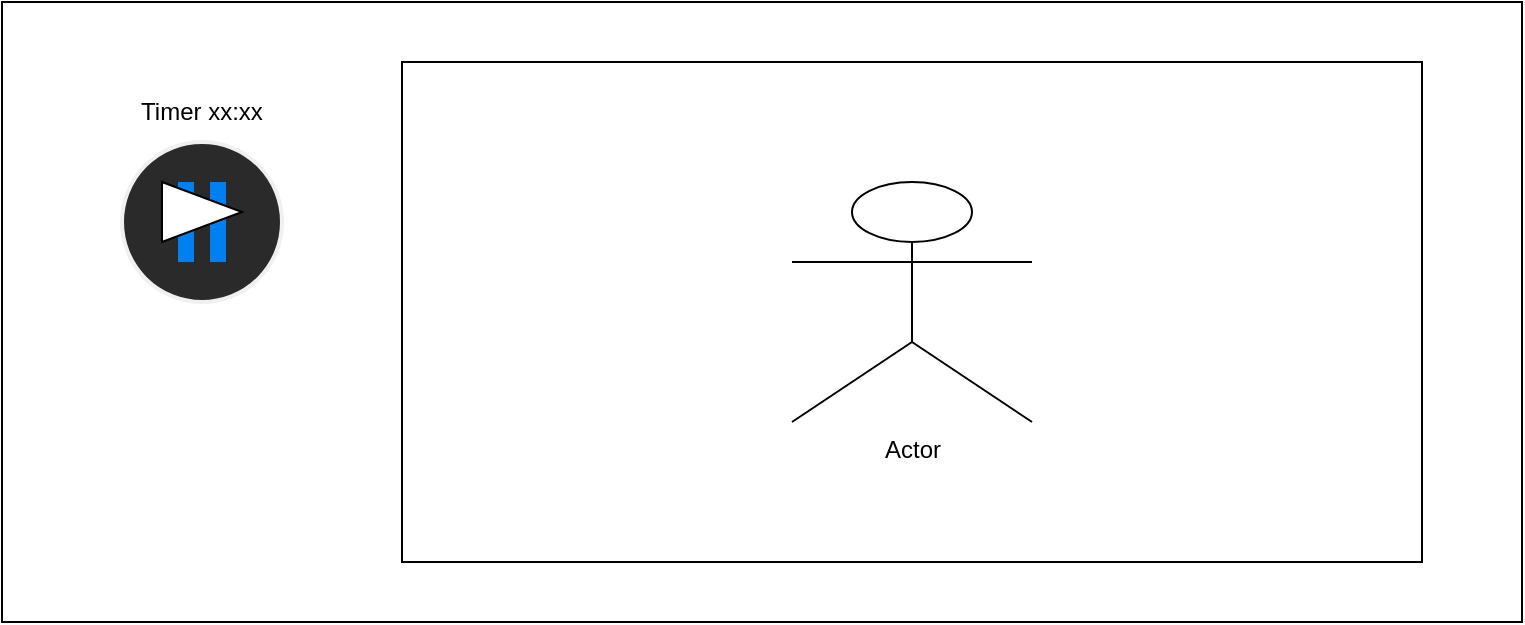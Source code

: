 <mxfile>
    <diagram id="ZJlcQ-vlxgM5Dslpywn1" name="Page-1">
        <mxGraphModel dx="898" dy="418" grid="1" gridSize="10" guides="1" tooltips="1" connect="1" arrows="1" fold="1" page="1" pageScale="1" pageWidth="850" pageHeight="1100" math="0" shadow="0">
            <root>
                <mxCell id="0"/>
                <mxCell id="1" parent="0"/>
                <mxCell id="2" value="" style="rounded=0;whiteSpace=wrap;html=1;" vertex="1" parent="1">
                    <mxGeometry x="40" y="40" width="760" height="310" as="geometry"/>
                </mxCell>
                <mxCell id="3" value="" style="html=1;verticalLabelPosition=bottom;labelBackgroundColor=#ffffff;verticalAlign=top;shadow=0;dashed=0;strokeWidth=2;shape=mxgraph.ios7.misc.pause;strokeColor=rgb(240, 240, 240);sketch=0;fontFamily=Helvetica;fontSize=12;fontColor=rgb(240, 240, 240);align=center;fillColor=rgb(42, 42, 42);" vertex="1" parent="1">
                    <mxGeometry x="100" y="110" width="80" height="80" as="geometry"/>
                </mxCell>
                <mxCell id="4" value="" style="rounded=0;whiteSpace=wrap;html=1;" vertex="1" parent="1">
                    <mxGeometry x="240" y="70" width="510" height="250" as="geometry"/>
                </mxCell>
                <mxCell id="6" value="Actor" style="shape=umlActor;verticalLabelPosition=bottom;verticalAlign=top;html=1;outlineConnect=0;" vertex="1" parent="1">
                    <mxGeometry x="435" y="130" width="120" height="120" as="geometry"/>
                </mxCell>
                <mxCell id="7" value="Timer xx:xx" style="text;html=1;strokeColor=none;fillColor=none;align=center;verticalAlign=middle;whiteSpace=wrap;rounded=0;" vertex="1" parent="1">
                    <mxGeometry x="75" y="80" width="130" height="30" as="geometry"/>
                </mxCell>
                <mxCell id="8" value="" style="triangle;whiteSpace=wrap;html=1;" vertex="1" parent="1">
                    <mxGeometry x="120" y="130" width="40" height="30" as="geometry"/>
                </mxCell>
            </root>
        </mxGraphModel>
    </diagram>
</mxfile>